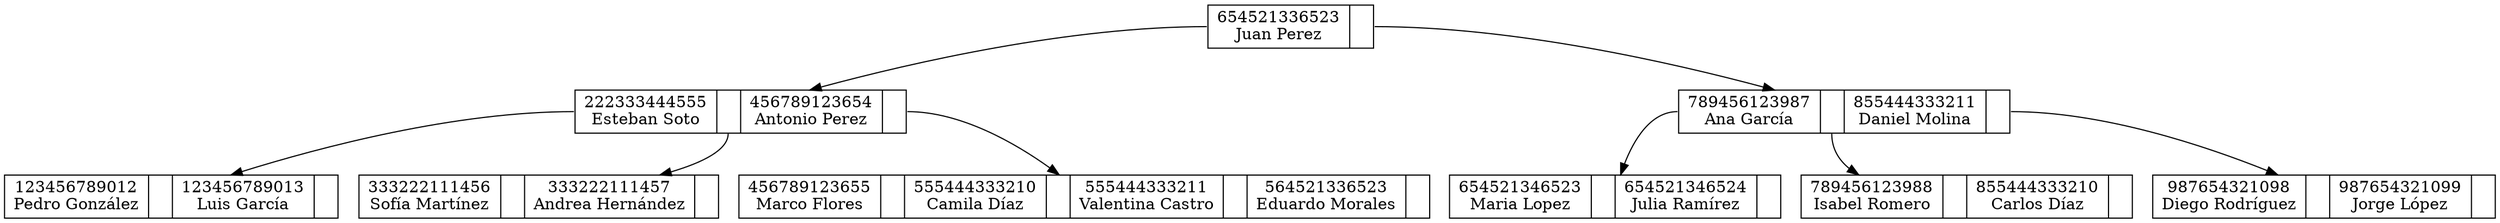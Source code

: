 digraph g {
node [shape = record,height=.1];
node2299971741376 [label = "<f0>         654521336523\nJuan Perez|<f1> "];
"node2299971741376":f0 -> "node2299973784768";
node2299973784768 [label = "<f0>         222333444555\nEsteban Soto|<f1> |        456789123654\nAntonio Perez|<f2> "];
"node2299973784768":f0 -> "node2299973775200";
node2299973775200 [label = "<f0>         123456789012\nPedro González|<f1> |        123456789013\nLuis García|<f2> "];
"node2299973784768":f1 -> "node2299971728656";
node2299971728656 [label = "<f0>         333222111456\nSofía Martínez|<f1> |        333222111457\nAndrea Hernández|<f2> "];
"node2299973784768":f2 -> "node2299971712256";
node2299971712256 [label = "<f0>         456789123655\nMarco Flores|<f1> |        555444333210\nCamila Díaz|<f2> |        555444333211\nValentina Castro|<f3> |        564521336523\nEduardo Morales|<f4> "];
"node2299971741376":f1 -> "node2299971723504";
node2299971723504 [label = "<f0>         789456123987\nAna García|<f1> |        855444333211\nDaniel Molina|<f2> "];
"node2299971723504":f0 -> "node2299973783296";
node2299973783296 [label = "<f0>         654521346523\nMaria Lopez|<f1> |        654521346524\nJulia Ramírez|<f2> "];
"node2299971723504":f1 -> "node2299971718144";
node2299971718144 [label = "<f0>         789456123988\nIsabel Romero|<f1> |        855444333210\nCarlos Díaz|<f2> "];
"node2299971723504":f2 -> "node2299971738224";
node2299971738224 [label = "<f0>         987654321098\nDiego Rodríguez|<f1> |        987654321099\nJorge López|<f2> "];
}
